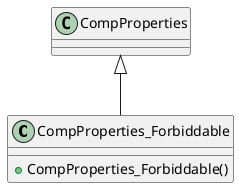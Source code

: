 @startuml
class CompProperties_Forbiddable {
    + CompProperties_Forbiddable()
}
CompProperties <|-- CompProperties_Forbiddable
@enduml
